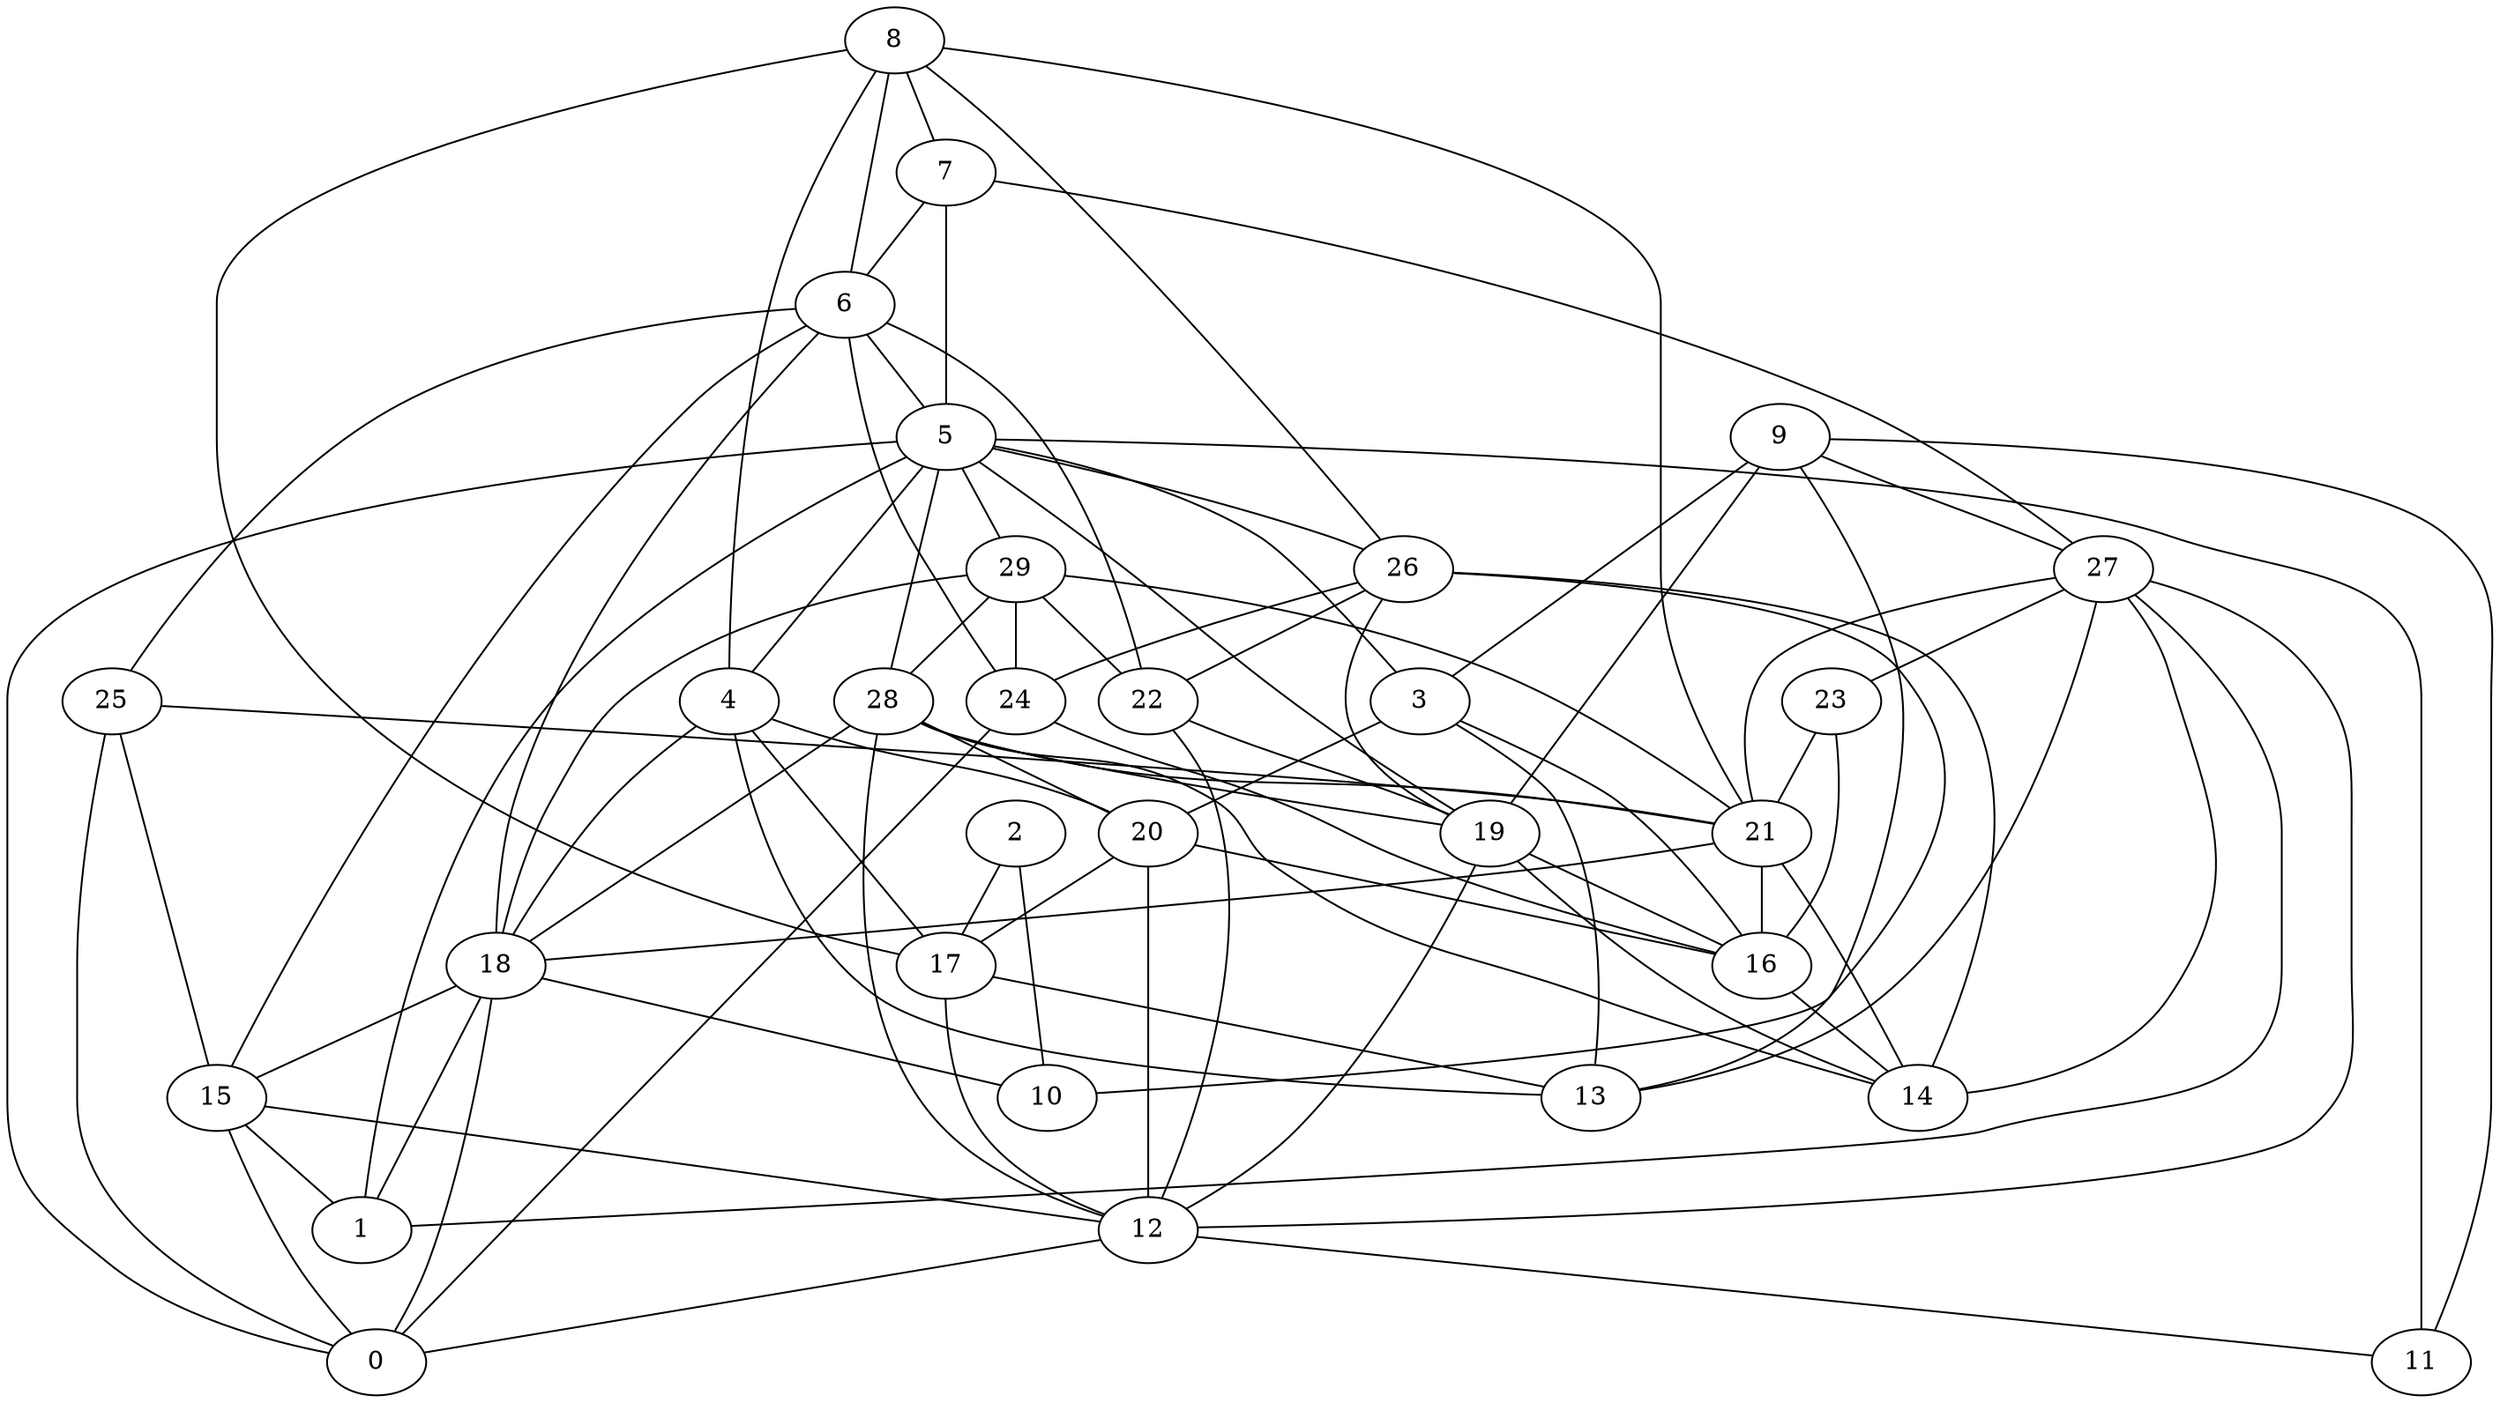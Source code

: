 digraph GG_graph {

subgraph G_graph {
edge [color = black]
"12" -> "11" [dir = none]
"12" -> "0" [dir = none]
"27" -> "14" [dir = none]
"27" -> "23" [dir = none]
"29" -> "18" [dir = none]
"22" -> "12" [dir = none]
"9" -> "19" [dir = none]
"9" -> "27" [dir = none]
"18" -> "1" [dir = none]
"18" -> "10" [dir = none]
"18" -> "15" [dir = none]
"5" -> "3" [dir = none]
"5" -> "0" [dir = none]
"5" -> "29" [dir = none]
"8" -> "7" [dir = none]
"7" -> "27" [dir = none]
"7" -> "5" [dir = none]
"17" -> "12" [dir = none]
"28" -> "21" [dir = none]
"23" -> "21" [dir = none]
"20" -> "16" [dir = none]
"24" -> "0" [dir = none]
"3" -> "16" [dir = none]
"3" -> "13" [dir = none]
"6" -> "15" [dir = none]
"26" -> "22" [dir = none]
"2" -> "10" [dir = none]
"25" -> "0" [dir = none]
"4" -> "20" [dir = none]
"5" -> "1" [dir = none]
"28" -> "14" [dir = none]
"20" -> "17" [dir = none]
"8" -> "26" [dir = none]
"5" -> "11" [dir = none]
"27" -> "1" [dir = none]
"9" -> "11" [dir = none]
"29" -> "28" [dir = none]
"4" -> "17" [dir = none]
"15" -> "0" [dir = none]
"5" -> "19" [dir = none]
"9" -> "3" [dir = none]
"6" -> "24" [dir = none]
"21" -> "14" [dir = none]
"2" -> "17" [dir = none]
"19" -> "16" [dir = none]
"20" -> "12" [dir = none]
"8" -> "21" [dir = none]
"28" -> "20" [dir = none]
"7" -> "6" [dir = none]
"8" -> "4" [dir = none]
"15" -> "1" [dir = none]
"6" -> "5" [dir = none]
"29" -> "22" [dir = none]
"6" -> "25" [dir = none]
"5" -> "26" [dir = none]
"15" -> "12" [dir = none]
"22" -> "19" [dir = none]
"24" -> "16" [dir = none]
"9" -> "10" [dir = none]
"28" -> "12" [dir = none]
"19" -> "14" [dir = none]
"26" -> "24" [dir = none]
"27" -> "21" [dir = none]
"26" -> "14" [dir = none]
"18" -> "0" [dir = none]
"8" -> "6" [dir = none]
"25" -> "21" [dir = none]
"6" -> "18" [dir = none]
"28" -> "19" [dir = none]
"5" -> "28" [dir = none]
"3" -> "20" [dir = none]
"29" -> "24" [dir = none]
"27" -> "13" [dir = none]
"23" -> "16" [dir = none]
"21" -> "16" [dir = none]
"26" -> "13" [dir = none]
"4" -> "18" [dir = none]
"27" -> "12" [dir = none]
"16" -> "14" [dir = none]
"5" -> "4" [dir = none]
"19" -> "12" [dir = none]
"25" -> "15" [dir = none]
"29" -> "21" [dir = none]
"6" -> "22" [dir = none]
"26" -> "19" [dir = none]
"28" -> "18" [dir = none]
"17" -> "13" [dir = none]
"8" -> "17" [dir = none]
"21" -> "18" [dir = none]
"4" -> "13" [dir = none]
}

}
